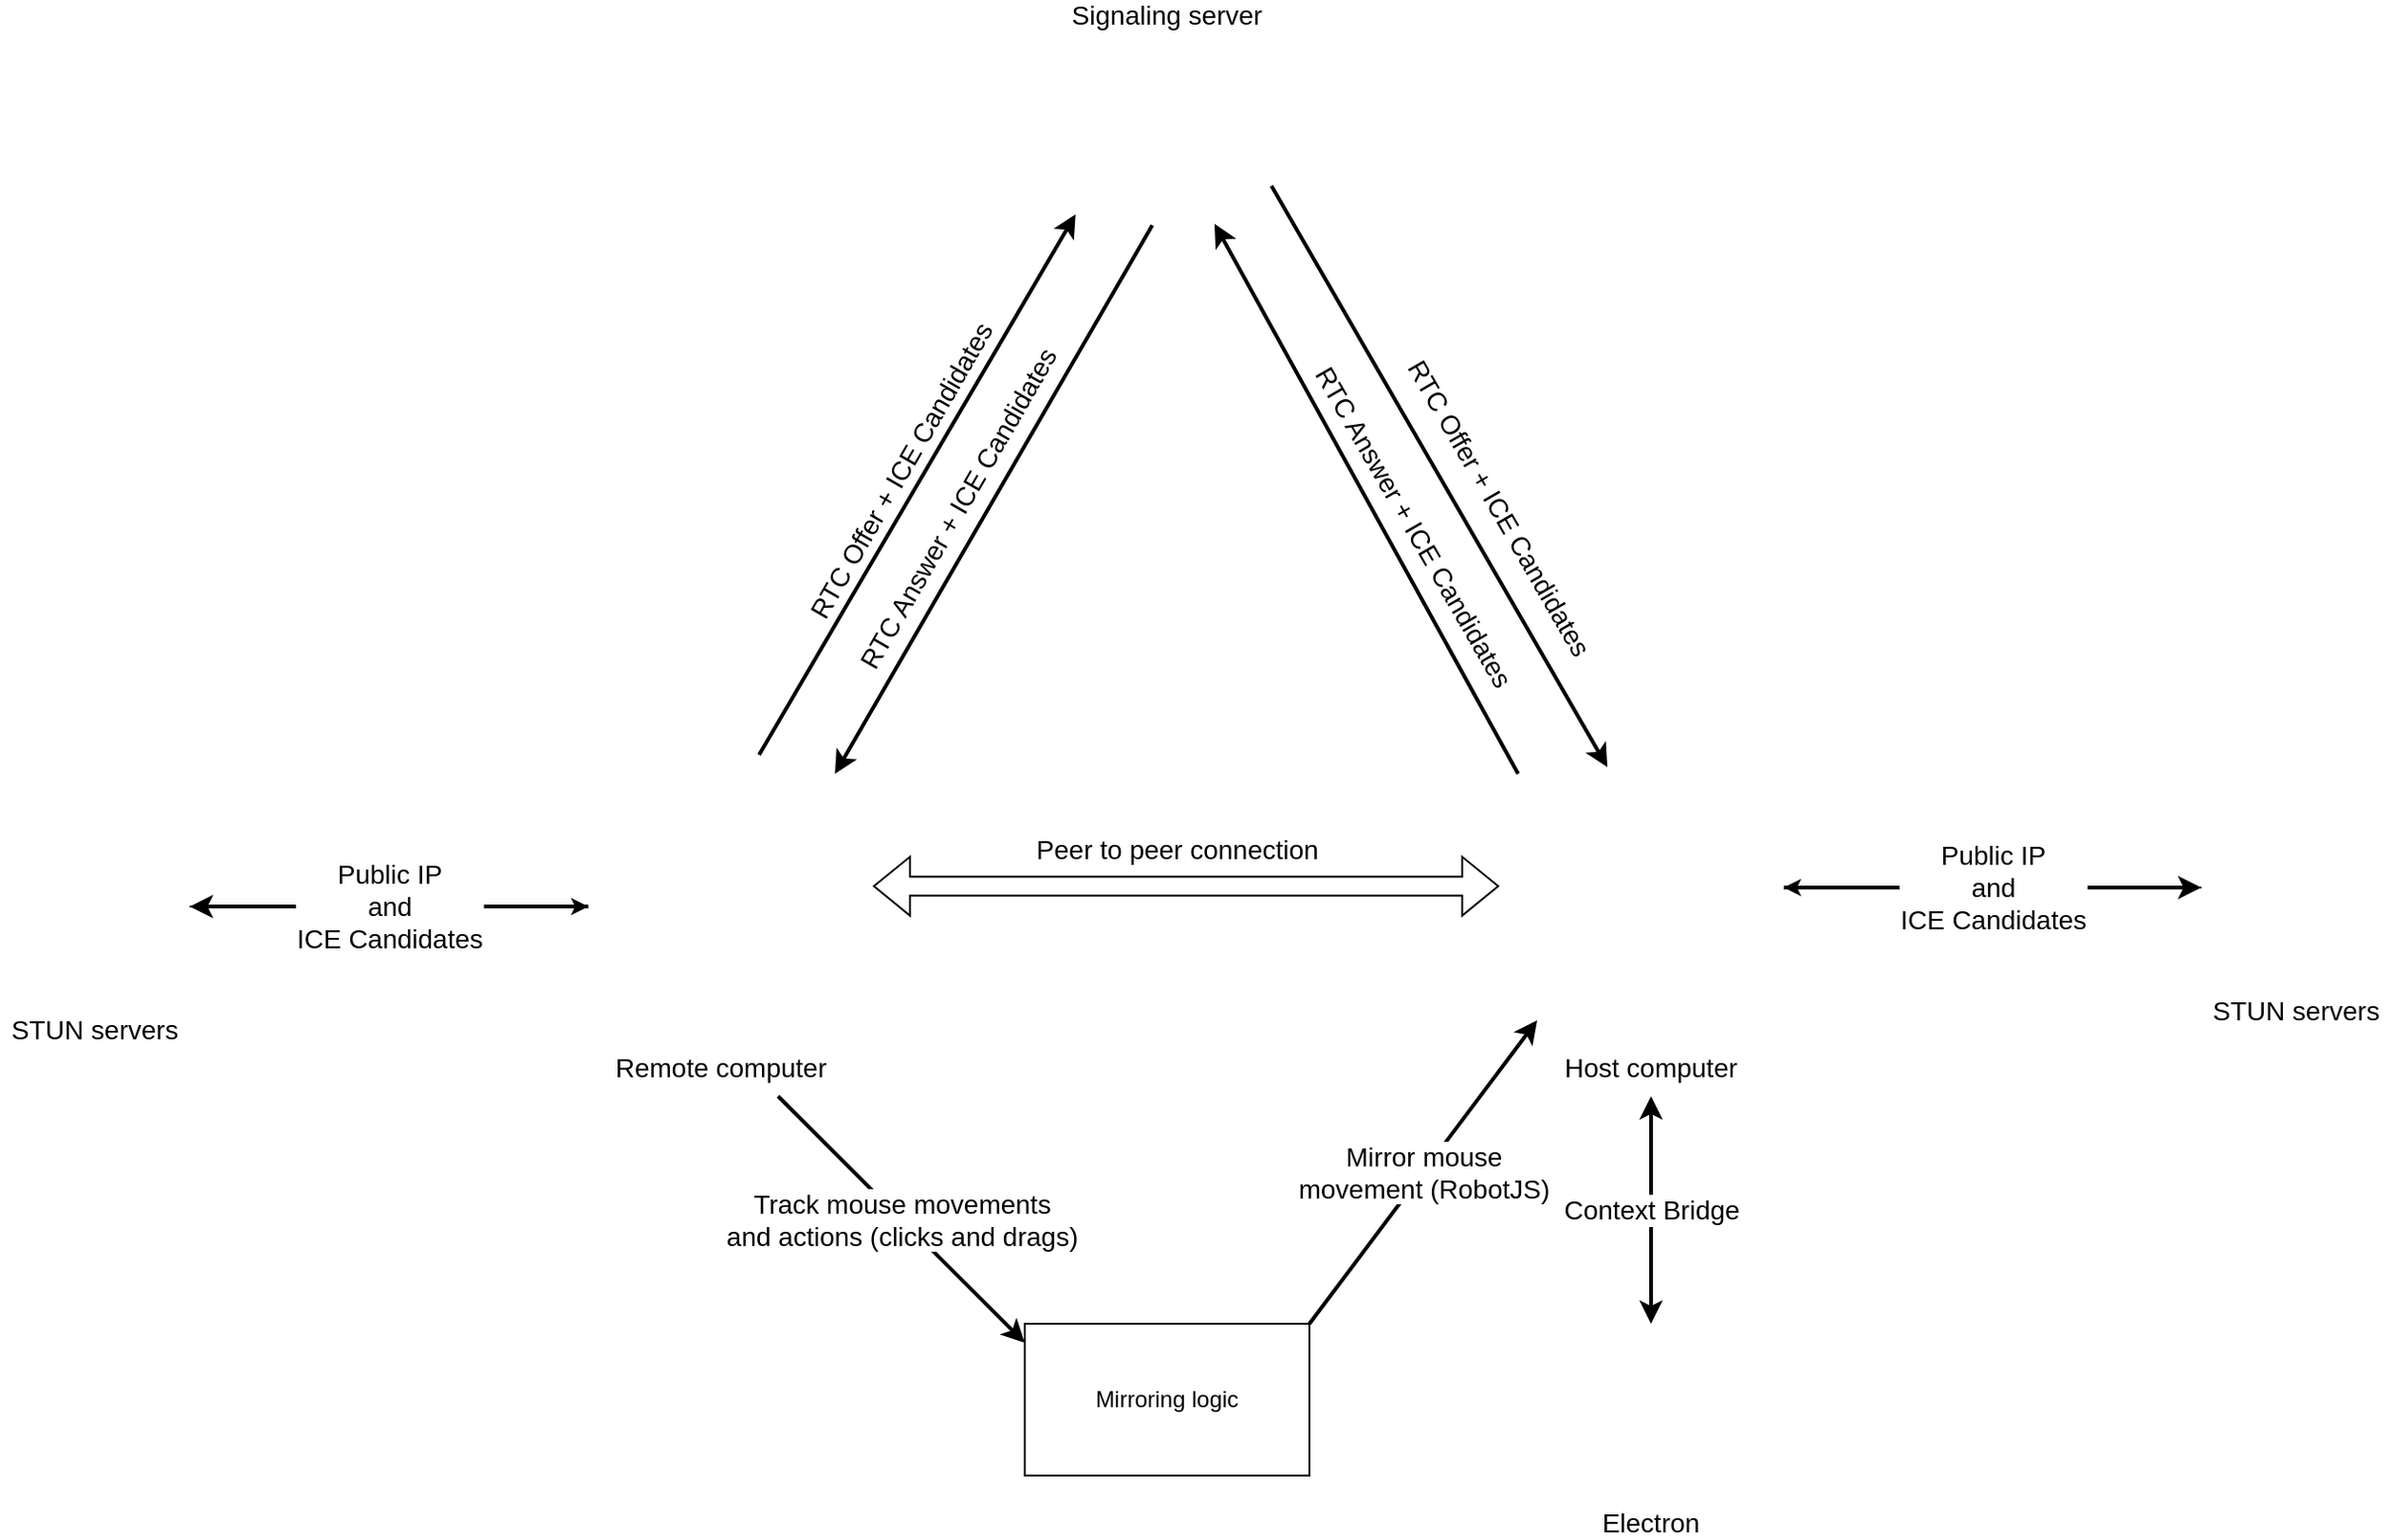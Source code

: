<mxfile version="24.4.8" type="device">
  <diagram name="Page-1" id="_Cb3Hg22BL7B_E9PLBaY">
    <mxGraphModel dx="2440" dy="1025" grid="1" gridSize="10" guides="1" tooltips="1" connect="1" arrows="1" fold="1" page="1" pageScale="1" pageWidth="850" pageHeight="1100" math="0" shadow="0">
      <root>
        <mxCell id="0" />
        <mxCell id="1" parent="0" />
        <mxCell id="OTRd3QRNj_vxXyNohJPz-22" value="" style="group;fontSize=14;fontStyle=0;" parent="1" vertex="1" connectable="0">
          <mxGeometry x="670" y="620" width="140" height="140" as="geometry" />
        </mxCell>
        <mxCell id="OTRd3QRNj_vxXyNohJPz-18" value="" style="shape=image;verticalLabelPosition=bottom;labelBackgroundColor=default;verticalAlign=top;aspect=fixed;imageAspect=0;image=https://www.svgrepo.com/show/493719/react-javascript-js-framework-facebook.svg;fontSize=14;fontStyle=0;" parent="OTRd3QRNj_vxXyNohJPz-22" vertex="1">
          <mxGeometry x="35" y="10" width="70" height="70" as="geometry" />
        </mxCell>
        <mxCell id="OTRd3QRNj_vxXyNohJPz-21" value="Host computer" style="shape=image;verticalLabelPosition=bottom;labelBackgroundColor=default;verticalAlign=top;aspect=fixed;imageAspect=0;image=https://www.svgrepo.com/show/522096/desktop.svg;fontSize=14;fontStyle=0;" parent="OTRd3QRNj_vxXyNohJPz-22" vertex="1">
          <mxGeometry width="140" height="140" as="geometry" />
        </mxCell>
        <mxCell id="OTRd3QRNj_vxXyNohJPz-25" value="&#xa;" style="group;fontSize=14;fontStyle=0;strokeWidth=2;" parent="1" vertex="1" connectable="0">
          <mxGeometry x="180" y="620" width="140" height="140" as="geometry" />
        </mxCell>
        <mxCell id="OTRd3QRNj_vxXyNohJPz-26" value="" style="shape=image;verticalLabelPosition=bottom;labelBackgroundColor=default;verticalAlign=top;aspect=fixed;imageAspect=0;image=https://www.svgrepo.com/show/493719/react-javascript-js-framework-facebook.svg;fontSize=14;fontStyle=0;" parent="OTRd3QRNj_vxXyNohJPz-25" vertex="1">
          <mxGeometry x="35" y="10" width="70" height="70" as="geometry" />
        </mxCell>
        <mxCell id="OTRd3QRNj_vxXyNohJPz-27" value="Remote computer" style="shape=image;verticalLabelPosition=bottom;labelBackgroundColor=default;verticalAlign=top;aspect=fixed;imageAspect=0;image=https://www.svgrepo.com/show/522096/desktop.svg;fontSize=14;fontStyle=0;" parent="OTRd3QRNj_vxXyNohJPz-25" vertex="1">
          <mxGeometry width="140" height="140" as="geometry" />
        </mxCell>
        <mxCell id="b0f2NjakrzlaKpqATrwl-31" value="" style="endArrow=classic;html=1;rounded=0;exitX=0.422;exitY=1.008;exitDx=0;exitDy=0;exitPerimeter=0;strokeWidth=2;" edge="1" parent="OTRd3QRNj_vxXyNohJPz-25" source="b0f2NjakrzlaKpqATrwl-1">
          <mxGeometry width="50" height="50" relative="1" as="geometry">
            <mxPoint x="80" y="50" as="sourcePoint" />
            <mxPoint x="130" as="targetPoint" />
          </mxGeometry>
        </mxCell>
        <mxCell id="OTRd3QRNj_vxXyNohJPz-33" style="edgeStyle=orthogonalEdgeStyle;rounded=0;orthogonalLoop=1;jettySize=auto;html=1;fontSize=14;fontStyle=0;" parent="1" source="OTRd3QRNj_vxXyNohJPz-28" target="OTRd3QRNj_vxXyNohJPz-27" edge="1">
          <mxGeometry relative="1" as="geometry" />
        </mxCell>
        <mxCell id="OTRd3QRNj_vxXyNohJPz-28" value="STUN servers" style="shape=image;verticalLabelPosition=bottom;labelBackgroundColor=default;verticalAlign=top;aspect=fixed;imageAspect=0;image=https://www.svgrepo.com/show/527432/server-minimalistic.svg;fontSize=14;fontStyle=0;" parent="1" vertex="1">
          <mxGeometry x="-130" y="640" width="100" height="100" as="geometry" />
        </mxCell>
        <mxCell id="OTRd3QRNj_vxXyNohJPz-29" value="Context Bridge" style="endArrow=classic;startArrow=classic;html=1;rounded=0;exitX=0.5;exitY=0;exitDx=0;exitDy=0;fontSize=14;fontStyle=0;strokeWidth=2;" parent="1" edge="1">
          <mxGeometry width="50" height="50" relative="1" as="geometry">
            <mxPoint x="740" y="910" as="sourcePoint" />
            <mxPoint x="740" y="790" as="targetPoint" />
          </mxGeometry>
        </mxCell>
        <mxCell id="OTRd3QRNj_vxXyNohJPz-36" style="edgeStyle=orthogonalEdgeStyle;rounded=0;orthogonalLoop=1;jettySize=auto;html=1;fontSize=14;fontStyle=0;" parent="1" source="OTRd3QRNj_vxXyNohJPz-30" edge="1">
          <mxGeometry relative="1" as="geometry">
            <mxPoint x="810" y="680" as="targetPoint" />
          </mxGeometry>
        </mxCell>
        <mxCell id="OTRd3QRNj_vxXyNohJPz-30" value="STUN servers" style="shape=image;verticalLabelPosition=bottom;labelBackgroundColor=default;verticalAlign=top;aspect=fixed;imageAspect=0;image=https://www.svgrepo.com/show/527432/server-minimalistic.svg;fontStyle=0;fontSize=14;" parent="1" vertex="1">
          <mxGeometry x="1030" y="630" width="100" height="100" as="geometry" />
        </mxCell>
        <mxCell id="OTRd3QRNj_vxXyNohJPz-34" value="Public IP&lt;div&gt;and&lt;/div&gt;&lt;div&gt;ICE Candidates&lt;/div&gt;" style="edgeStyle=orthogonalEdgeStyle;rounded=0;orthogonalLoop=1;jettySize=auto;html=1;entryX=1;entryY=0.5;entryDx=0;entryDy=0;fontSize=14;fontStyle=0;strokeWidth=2;" parent="1" source="OTRd3QRNj_vxXyNohJPz-27" target="OTRd3QRNj_vxXyNohJPz-28" edge="1">
          <mxGeometry relative="1" as="geometry" />
        </mxCell>
        <mxCell id="OTRd3QRNj_vxXyNohJPz-35" value="Public IP&lt;div&gt;and&lt;/div&gt;&lt;div&gt;ICE Candidates&lt;/div&gt;" style="edgeStyle=orthogonalEdgeStyle;rounded=0;orthogonalLoop=1;jettySize=auto;html=1;fontSize=14;fontStyle=0;spacing=2;verticalAlign=middle;strokeWidth=2;spacingTop=0;" parent="1" source="OTRd3QRNj_vxXyNohJPz-21" target="OTRd3QRNj_vxXyNohJPz-30" edge="1">
          <mxGeometry relative="1" as="geometry">
            <Array as="points">
              <mxPoint x="850" y="680" />
              <mxPoint x="850" y="680" />
            </Array>
          </mxGeometry>
        </mxCell>
        <mxCell id="b0f2NjakrzlaKpqATrwl-1" value="Signaling server" style="shape=image;verticalLabelPosition=top;labelBackgroundColor=default;verticalAlign=bottom;aspect=fixed;imageAspect=0;image=https://www.svgrepo.com/show/527432/server-minimalistic.svg;fontSize=14;fontStyle=0;labelPosition=center;align=center;" vertex="1" parent="1">
          <mxGeometry x="435" y="230" width="100" height="100" as="geometry" />
        </mxCell>
        <mxCell id="b0f2NjakrzlaKpqATrwl-12" value="Electron" style="shape=image;imageAspect=0;aspect=fixed;verticalLabelPosition=bottom;verticalAlign=top;image=https://cdn.jsdelivr.net/gh/devicons/devicon@latest/icons/electron/electron-original.svg;fontSize=14;" vertex="1" parent="1">
          <mxGeometry x="695" y="910" width="90" height="90" as="geometry" />
        </mxCell>
        <mxCell id="b0f2NjakrzlaKpqATrwl-16" value="RTC Offer + ICE Candidates" style="text;html=1;align=center;verticalAlign=middle;whiteSpace=wrap;rounded=0;fontSize=14;rotation=-60;" vertex="1" parent="1">
          <mxGeometry x="230" y="450" width="230" height="20" as="geometry" />
        </mxCell>
        <mxCell id="b0f2NjakrzlaKpqATrwl-18" value="RTC Offer + ICE Candidates" style="text;html=1;align=center;verticalAlign=middle;whiteSpace=wrap;rounded=0;fontSize=14;rotation=60;" vertex="1" parent="1">
          <mxGeometry x="545" y="470" width="230" height="20" as="geometry" />
        </mxCell>
        <mxCell id="b0f2NjakrzlaKpqATrwl-22" value="Peer to peer connection" style="shape=flexArrow;endArrow=classic;startArrow=classic;html=1;rounded=0;fontSize=14;fontStyle=0" edge="1" parent="1">
          <mxGeometry x="-0.03" y="19" width="100" height="100" relative="1" as="geometry">
            <mxPoint x="330" y="679.29" as="sourcePoint" />
            <mxPoint x="660" y="679.29" as="targetPoint" />
            <mxPoint as="offset" />
          </mxGeometry>
        </mxCell>
        <mxCell id="b0f2NjakrzlaKpqATrwl-23" value="&lt;font style=&quot;font-size: 14px;&quot;&gt;Track mouse movements&lt;/font&gt;&lt;div&gt;&lt;font style=&quot;font-size: 14px;&quot;&gt;and actions (clicks and drags)&lt;/font&gt;&lt;/div&gt;" style="endArrow=classic;html=1;rounded=0;strokeWidth=2;" edge="1" parent="1">
          <mxGeometry width="50" height="50" relative="1" as="geometry">
            <mxPoint x="280" y="790" as="sourcePoint" />
            <mxPoint x="410" y="920" as="targetPoint" />
          </mxGeometry>
        </mxCell>
        <mxCell id="b0f2NjakrzlaKpqATrwl-24" value="Mirror mouse&lt;div&gt;movement (RobotJS)&lt;/div&gt;" style="endArrow=classic;html=1;rounded=0;strokeWidth=2;fontSize=14;" edge="1" parent="1">
          <mxGeometry width="50" height="50" relative="1" as="geometry">
            <mxPoint x="560" y="910" as="sourcePoint" />
            <mxPoint x="680" y="750" as="targetPoint" />
          </mxGeometry>
        </mxCell>
        <mxCell id="b0f2NjakrzlaKpqATrwl-25" value="Mirroring logic" style="rounded=0;whiteSpace=wrap;html=1;" vertex="1" parent="1">
          <mxGeometry x="410" y="910" width="150" height="80" as="geometry" />
        </mxCell>
        <mxCell id="b0f2NjakrzlaKpqATrwl-27" value="" style="endArrow=classic;html=1;rounded=0;strokeWidth=2;entryX=0.018;entryY=0.95;entryDx=0;entryDy=0;entryPerimeter=0;" edge="1" parent="1" target="b0f2NjakrzlaKpqATrwl-1">
          <mxGeometry width="50" height="50" relative="1" as="geometry">
            <mxPoint x="270" y="610" as="sourcePoint" />
            <mxPoint x="430" y="320" as="targetPoint" />
          </mxGeometry>
        </mxCell>
        <mxCell id="b0f2NjakrzlaKpqATrwl-28" value="" style="endArrow=classic;html=1;rounded=0;strokeWidth=2;entryX=0.336;entryY=-0.025;entryDx=0;entryDy=0;entryPerimeter=0;" edge="1" parent="1" target="OTRd3QRNj_vxXyNohJPz-21">
          <mxGeometry width="50" height="50" relative="1" as="geometry">
            <mxPoint x="540" y="310" as="sourcePoint" />
            <mxPoint x="720" y="610" as="targetPoint" />
          </mxGeometry>
        </mxCell>
        <mxCell id="b0f2NjakrzlaKpqATrwl-30" value="" style="endArrow=classic;html=1;rounded=0;entryX=0.75;entryY=1;entryDx=0;entryDy=0;exitX=0;exitY=0;exitDx=0;exitDy=0;strokeWidth=2;" edge="1" parent="1" source="OTRd3QRNj_vxXyNohJPz-21" target="b0f2NjakrzlaKpqATrwl-1">
          <mxGeometry width="50" height="50" relative="1" as="geometry">
            <mxPoint x="470" y="380" as="sourcePoint" />
            <mxPoint x="520" y="330" as="targetPoint" />
          </mxGeometry>
        </mxCell>
        <mxCell id="b0f2NjakrzlaKpqATrwl-34" value="RTC Answer + ICE Candidates" style="text;html=1;align=center;verticalAlign=middle;whiteSpace=wrap;rounded=0;fontSize=14;rotation=-60;" vertex="1" parent="1">
          <mxGeometry x="260" y="470" width="230" height="20" as="geometry" />
        </mxCell>
        <mxCell id="b0f2NjakrzlaKpqATrwl-35" value="RTC Answer + ICE Candidates" style="text;html=1;align=center;verticalAlign=middle;whiteSpace=wrap;rounded=0;fontSize=14;rotation=60;" vertex="1" parent="1">
          <mxGeometry x="500" y="480" width="230" height="20" as="geometry" />
        </mxCell>
      </root>
    </mxGraphModel>
  </diagram>
</mxfile>
